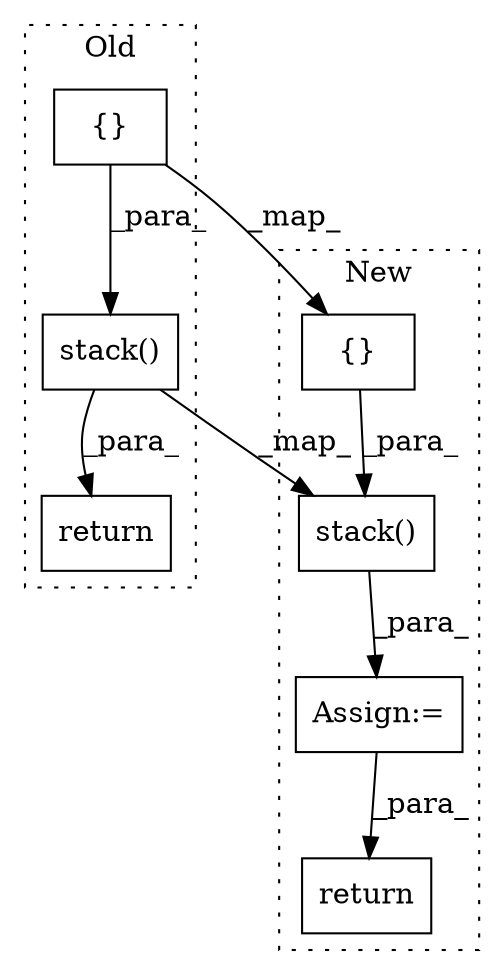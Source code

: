 digraph G {
subgraph cluster0 {
1 [label="stack()" a="75" s="3261,3413" l="12,9" shape="box"];
4 [label="return" a="93" s="3254" l="7" shape="box"];
6 [label="{}" a="59" s="3273,3403" l="14,0" shape="box"];
label = "Old";
style="dotted";
}
subgraph cluster1 {
2 [label="stack()" a="75" s="2302,2458" l="12,9" shape="box"];
3 [label="Assign:=" a="68" s="2299" l="3" shape="box"];
5 [label="return" a="93" s="2711" l="7" shape="box"];
7 [label="{}" a="59" s="2314,2448" l="14,0" shape="box"];
label = "New";
style="dotted";
}
1 -> 4 [label="_para_"];
1 -> 2 [label="_map_"];
2 -> 3 [label="_para_"];
3 -> 5 [label="_para_"];
6 -> 1 [label="_para_"];
6 -> 7 [label="_map_"];
7 -> 2 [label="_para_"];
}